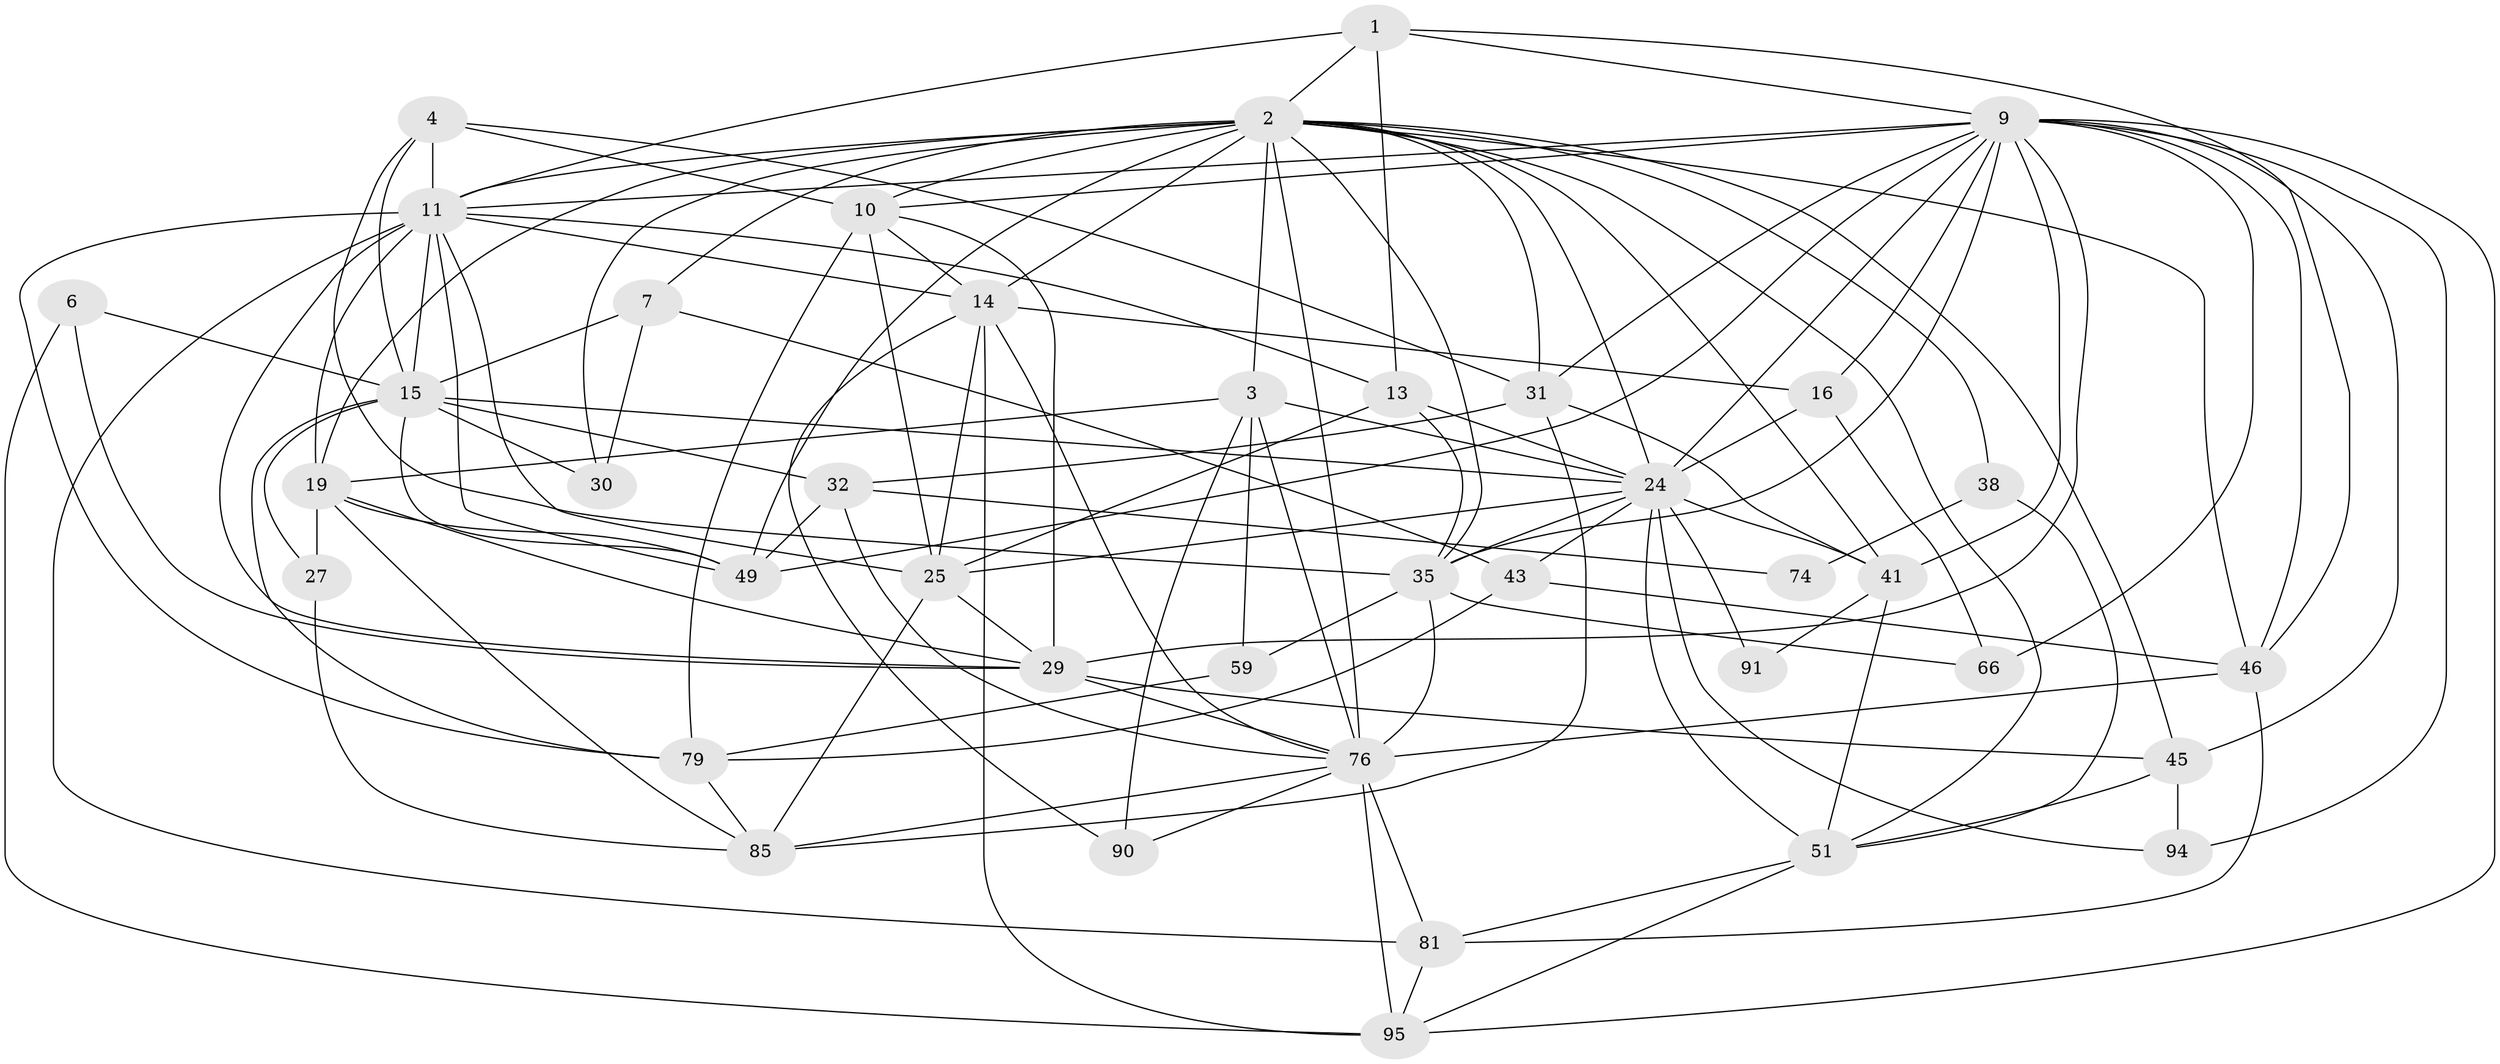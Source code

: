 // original degree distribution, {4: 0.2376237623762376, 3: 0.25742574257425743, 5: 0.25742574257425743, 2: 0.13861386138613863, 8: 0.019801980198019802, 7: 0.019801980198019802, 6: 0.06930693069306931}
// Generated by graph-tools (version 1.1) at 2025/18/03/04/25 18:18:52]
// undirected, 40 vertices, 125 edges
graph export_dot {
graph [start="1"]
  node [color=gray90,style=filled];
  1 [super="+78"];
  2 [super="+5"];
  3 [super="+12+8+62"];
  4 [super="+34"];
  6 [super="+20"];
  7 [super="+82"];
  9 [super="+23+55"];
  10 [super="+80+64"];
  11 [super="+48+65+28"];
  13 [super="+75"];
  14 [super="+52+17"];
  15 [super="+84+69"];
  16 [super="+37"];
  19 [super="+53+21"];
  24 [super="+33+26"];
  25 [super="+40"];
  27;
  29 [super="+101+50"];
  30;
  31 [super="+70+93"];
  32 [super="+63"];
  35 [super="+36+68+47"];
  38;
  41 [super="+56"];
  43;
  45 [super="+73"];
  46 [super="+54"];
  49 [super="+92"];
  51 [super="+60"];
  59;
  66 [super="+87"];
  74;
  76 [super="+98+96"];
  79;
  81 [super="+86"];
  85 [super="+97"];
  90;
  91;
  94;
  95;
  1 -- 13;
  1 -- 9;
  1 -- 46;
  1 -- 11;
  1 -- 2;
  2 -- 10 [weight=2];
  2 -- 3 [weight=2];
  2 -- 7;
  2 -- 11;
  2 -- 76;
  2 -- 14;
  2 -- 19;
  2 -- 24;
  2 -- 30;
  2 -- 31;
  2 -- 35;
  2 -- 38;
  2 -- 45;
  2 -- 46;
  2 -- 49;
  2 -- 51;
  2 -- 41;
  3 -- 59;
  3 -- 90;
  3 -- 24;
  3 -- 19;
  3 -- 76;
  4 -- 11 [weight=2];
  4 -- 35 [weight=2];
  4 -- 10;
  4 -- 31;
  4 -- 15;
  6 -- 15;
  6 -- 29;
  6 -- 95;
  7 -- 15;
  7 -- 43;
  7 -- 30;
  9 -- 41;
  9 -- 94;
  9 -- 45;
  9 -- 35;
  9 -- 10;
  9 -- 46;
  9 -- 16;
  9 -- 49;
  9 -- 29;
  9 -- 95;
  9 -- 31;
  9 -- 24;
  9 -- 11;
  9 -- 66;
  10 -- 79;
  10 -- 25;
  10 -- 29;
  10 -- 14;
  11 -- 25;
  11 -- 49;
  11 -- 79;
  11 -- 29;
  11 -- 15;
  11 -- 81;
  11 -- 13;
  11 -- 19;
  11 -- 14 [weight=2];
  13 -- 35;
  13 -- 24;
  13 -- 25;
  14 -- 16;
  14 -- 95;
  14 -- 25;
  14 -- 90;
  14 -- 76;
  15 -- 32;
  15 -- 27;
  15 -- 79;
  15 -- 24;
  15 -- 30;
  15 -- 49;
  16 -- 24;
  16 -- 66;
  19 -- 29 [weight=2];
  19 -- 27;
  19 -- 49;
  19 -- 85;
  24 -- 94;
  24 -- 25;
  24 -- 91;
  24 -- 35 [weight=2];
  24 -- 43;
  24 -- 51;
  24 -- 41;
  25 -- 29;
  25 -- 85;
  27 -- 85;
  29 -- 76;
  29 -- 45;
  31 -- 41 [weight=2];
  31 -- 32 [weight=2];
  31 -- 85;
  32 -- 76;
  32 -- 49;
  32 -- 74;
  35 -- 59;
  35 -- 76 [weight=2];
  35 -- 66;
  38 -- 74;
  38 -- 51;
  41 -- 51;
  41 -- 91;
  43 -- 79;
  43 -- 46;
  45 -- 94;
  45 -- 51;
  46 -- 81;
  46 -- 76;
  51 -- 95;
  51 -- 81;
  59 -- 79;
  76 -- 85;
  76 -- 90;
  76 -- 95;
  76 -- 81;
  79 -- 85;
  81 -- 95;
}
